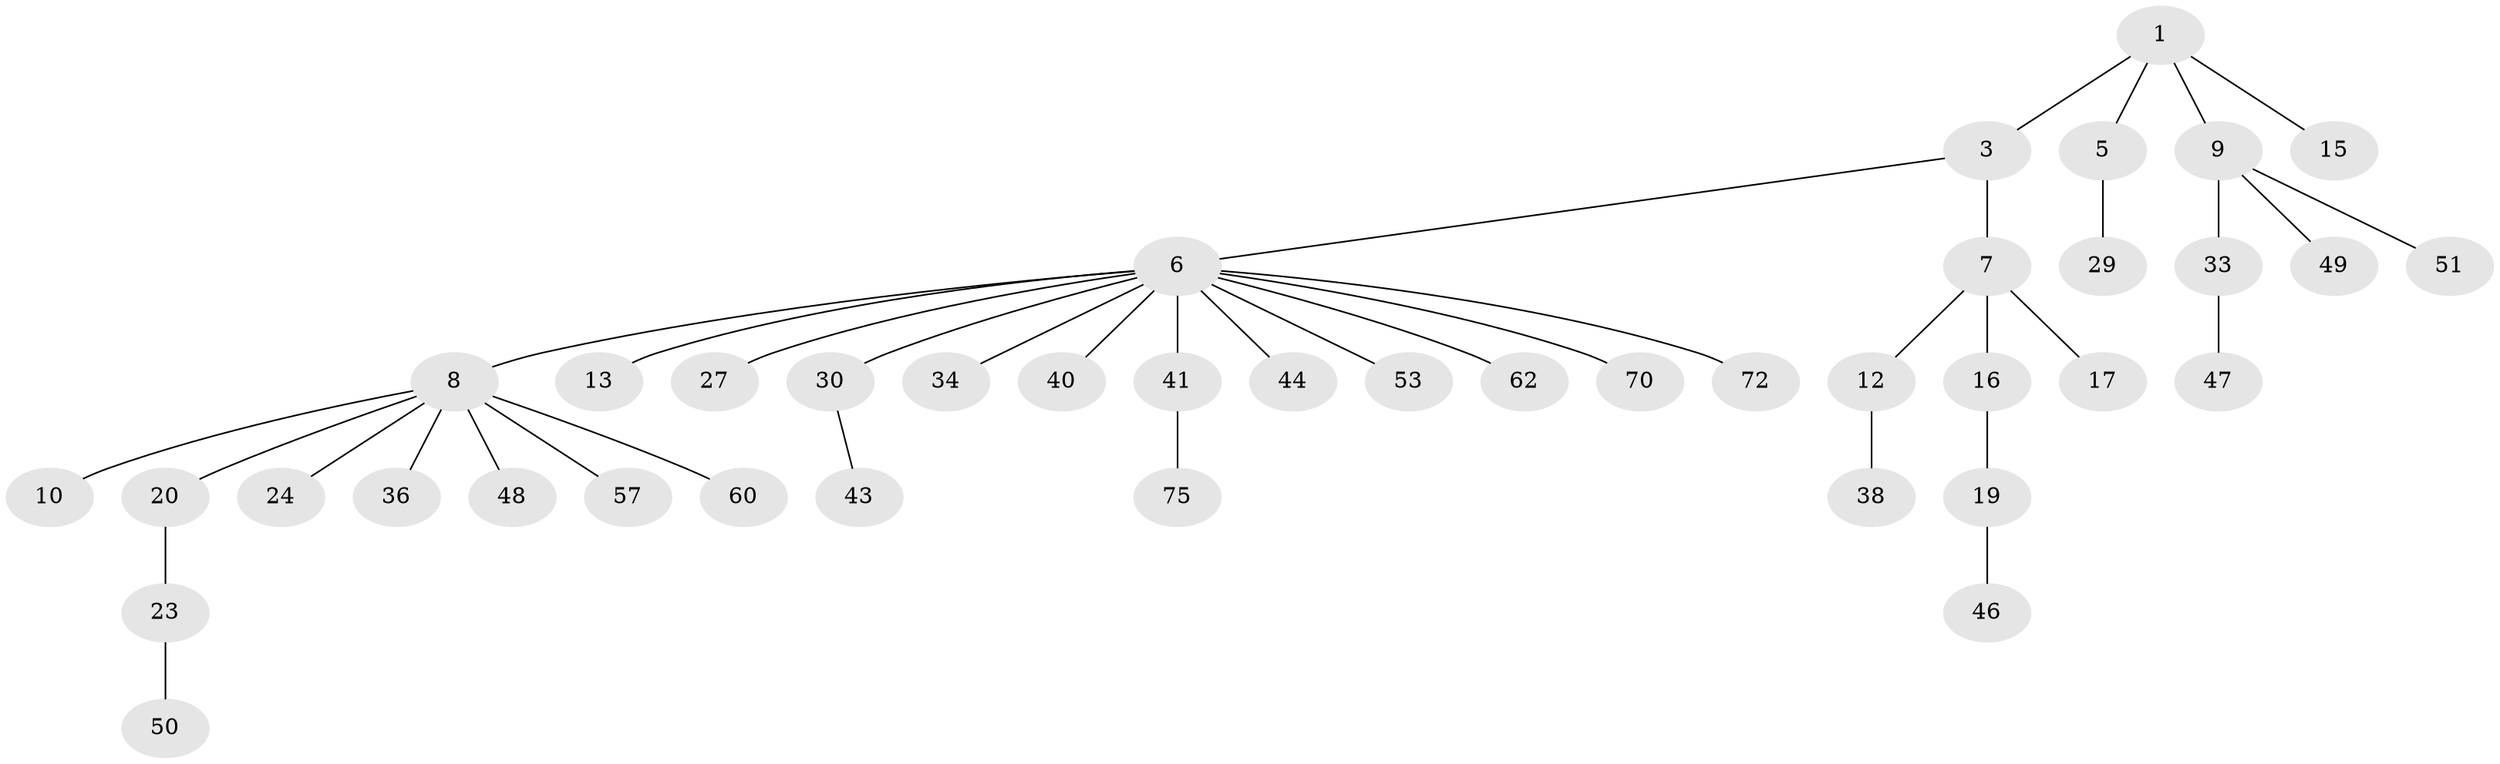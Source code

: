 // original degree distribution, {2: 0.35365853658536583, 4: 0.06097560975609756, 3: 0.0975609756097561, 9: 0.012195121951219513, 8: 0.012195121951219513, 6: 0.012195121951219513, 1: 0.45121951219512196}
// Generated by graph-tools (version 1.1) at 2025/15/03/09/25 04:15:31]
// undirected, 41 vertices, 40 edges
graph export_dot {
graph [start="1"]
  node [color=gray90,style=filled];
  1 [super="+2"];
  3 [super="+4"];
  5;
  6 [super="+11+18+25"];
  7;
  8;
  9 [super="+14"];
  10 [super="+69"];
  12;
  13 [super="+21"];
  15;
  16 [super="+66"];
  17 [super="+55"];
  19;
  20;
  23 [super="+37"];
  24 [super="+65"];
  27 [super="+42"];
  29 [super="+32+61"];
  30 [super="+67+56+39"];
  33 [super="+35"];
  34;
  36;
  38;
  40 [super="+52"];
  41 [super="+54"];
  43 [super="+73"];
  44;
  46;
  47;
  48 [super="+78"];
  49;
  50;
  51 [super="+58"];
  53;
  57;
  60;
  62 [super="+79+74"];
  70;
  72 [super="+80+81"];
  75;
  1 -- 15;
  1 -- 3;
  1 -- 5;
  1 -- 9;
  3 -- 6;
  3 -- 7;
  5 -- 29;
  6 -- 8;
  6 -- 40;
  6 -- 41;
  6 -- 70;
  6 -- 72;
  6 -- 34;
  6 -- 62;
  6 -- 27;
  6 -- 13;
  6 -- 30;
  6 -- 44;
  6 -- 53;
  7 -- 12;
  7 -- 16;
  7 -- 17;
  8 -- 10;
  8 -- 20;
  8 -- 24;
  8 -- 36;
  8 -- 48;
  8 -- 57;
  8 -- 60;
  9 -- 51;
  9 -- 49;
  9 -- 33;
  12 -- 38;
  16 -- 19;
  19 -- 46;
  20 -- 23;
  23 -- 50;
  30 -- 43;
  33 -- 47;
  41 -- 75;
}
